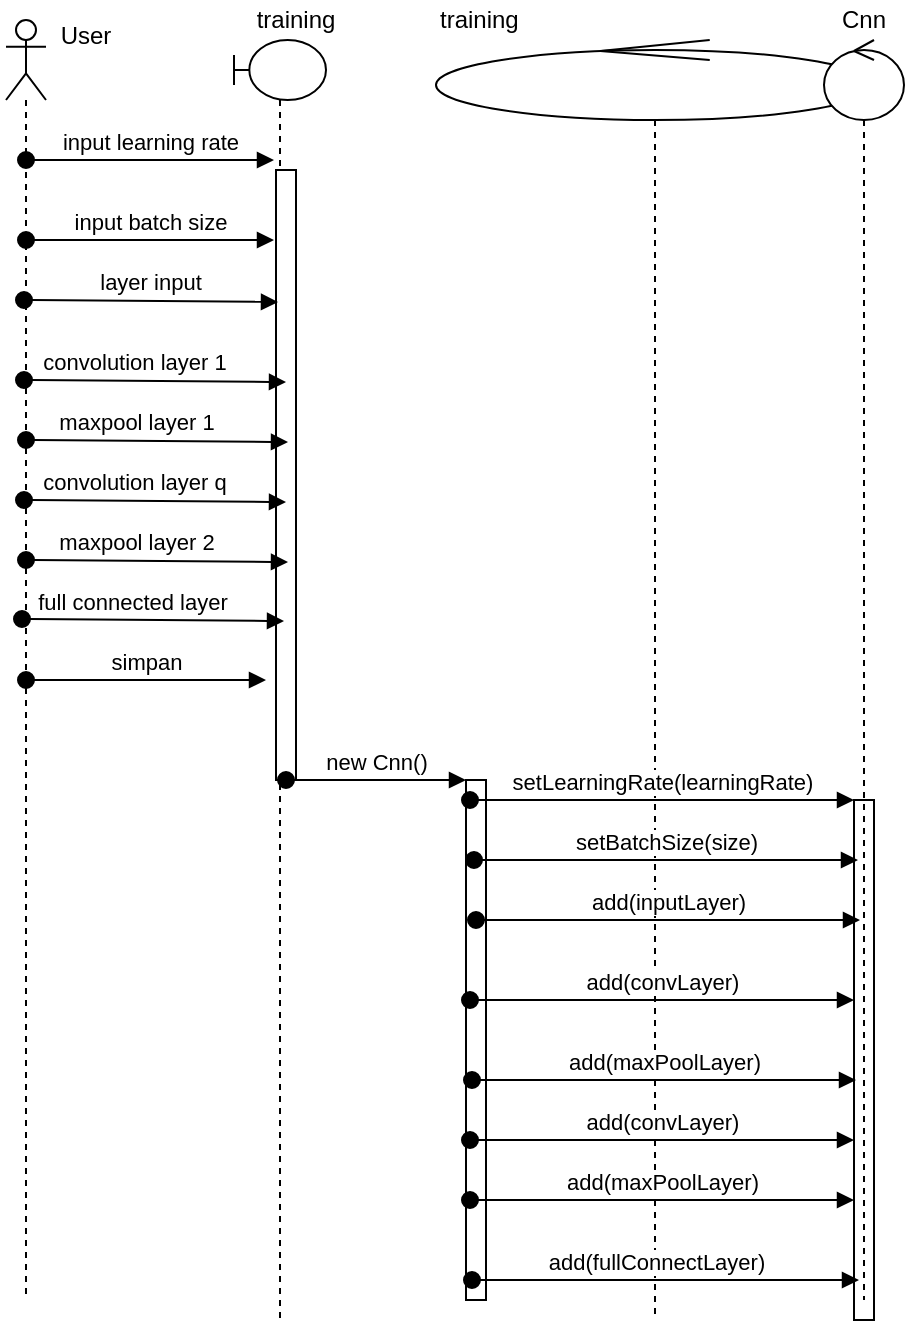 <mxfile version="10.9.5" type="device"><diagram id="uYOrqH5ES2Wdfq3wAZDr" name="model"><mxGraphModel dx="1045" dy="571" grid="1" gridSize="10" guides="1" tooltips="1" connect="1" arrows="1" fold="1" page="1" pageScale="1" pageWidth="850" pageHeight="1100" math="0" shadow="0"><root><mxCell id="0"/><mxCell id="1" parent="0"/><mxCell id="k7gkqWD-ckOGLhvkmHAq-1" value="" style="shape=umlLifeline;participant=umlActor;perimeter=lifelinePerimeter;whiteSpace=wrap;html=1;container=1;collapsible=0;recursiveResize=0;verticalAlign=top;spacingTop=36;labelBackgroundColor=#ffffff;outlineConnect=0;" parent="1" vertex="1"><mxGeometry x="170" y="780" width="20" height="640" as="geometry"/></mxCell><mxCell id="k7gkqWD-ckOGLhvkmHAq-2" value="input batch size" style="html=1;verticalAlign=bottom;startArrow=oval;startFill=1;endArrow=block;startSize=8;" parent="k7gkqWD-ckOGLhvkmHAq-1" edge="1"><mxGeometry width="60" relative="1" as="geometry"><mxPoint x="10" y="110" as="sourcePoint"/><mxPoint x="134" y="110" as="targetPoint"/></mxGeometry></mxCell><mxCell id="k7gkqWD-ckOGLhvkmHAq-4" value="" style="shape=umlLifeline;participant=umlBoundary;perimeter=lifelinePerimeter;whiteSpace=wrap;html=1;container=1;collapsible=0;recursiveResize=0;verticalAlign=top;spacingTop=36;labelBackgroundColor=#ffffff;outlineConnect=0;size=30;" parent="1" vertex="1"><mxGeometry x="284" y="790" width="46" height="640" as="geometry"/></mxCell><mxCell id="k7gkqWD-ckOGLhvkmHAq-5" value="" style="html=1;points=[];perimeter=orthogonalPerimeter;" parent="k7gkqWD-ckOGLhvkmHAq-4" vertex="1"><mxGeometry x="21" y="65" width="10" height="305" as="geometry"/></mxCell><mxCell id="k7gkqWD-ckOGLhvkmHAq-6" value="" style="shape=umlLifeline;participant=umlControl;perimeter=lifelinePerimeter;whiteSpace=wrap;html=1;container=1;collapsible=0;recursiveResize=0;verticalAlign=top;spacingTop=36;labelBackgroundColor=#ffffff;outlineConnect=0;" parent="1" vertex="1"><mxGeometry x="385" y="790" width="219" height="640" as="geometry"/></mxCell><mxCell id="k7gkqWD-ckOGLhvkmHAq-7" value="" style="html=1;points=[];perimeter=orthogonalPerimeter;" parent="k7gkqWD-ckOGLhvkmHAq-6" vertex="1"><mxGeometry x="209" y="380" width="10" height="260" as="geometry"/></mxCell><mxCell id="1DfodlF9hBq4780OB-jL-9" value="" style="html=1;points=[];perimeter=orthogonalPerimeter;" parent="k7gkqWD-ckOGLhvkmHAq-6" vertex="1"><mxGeometry x="15" y="370" width="10" height="260" as="geometry"/></mxCell><mxCell id="k7gkqWD-ckOGLhvkmHAq-8" value="input learning rate" style="html=1;verticalAlign=bottom;startArrow=oval;endArrow=block;startSize=8;" parent="1" source="k7gkqWD-ckOGLhvkmHAq-1" edge="1"><mxGeometry relative="1" as="geometry"><mxPoint x="244" y="850" as="sourcePoint"/><mxPoint x="304" y="850" as="targetPoint"/></mxGeometry></mxCell><mxCell id="k7gkqWD-ckOGLhvkmHAq-9" value="layer input" style="html=1;verticalAlign=bottom;startArrow=oval;startFill=1;endArrow=block;startSize=8;entryX=0.2;entryY=0.645;entryDx=0;entryDy=0;entryPerimeter=0;" parent="1" edge="1"><mxGeometry width="60" relative="1" as="geometry"><mxPoint x="179" y="920" as="sourcePoint"/><mxPoint x="306" y="921" as="targetPoint"/></mxGeometry></mxCell><mxCell id="k7gkqWD-ckOGLhvkmHAq-10" value="convolution layer 1" style="html=1;verticalAlign=bottom;startArrow=oval;startFill=1;endArrow=block;startSize=8;entryX=0.6;entryY=1.009;entryDx=0;entryDy=0;entryPerimeter=0;" parent="1" edge="1"><mxGeometry x="-0.15" width="60" relative="1" as="geometry"><mxPoint x="179" y="960" as="sourcePoint"/><mxPoint x="310" y="961" as="targetPoint"/><mxPoint as="offset"/></mxGeometry></mxCell><mxCell id="k7gkqWD-ckOGLhvkmHAq-11" value="full connected layer" style="html=1;verticalAlign=bottom;startArrow=oval;startFill=1;endArrow=block;startSize=8;entryX=0.6;entryY=1.009;entryDx=0;entryDy=0;entryPerimeter=0;" parent="1" edge="1"><mxGeometry x="-0.15" width="60" relative="1" as="geometry"><mxPoint x="178" y="1079.5" as="sourcePoint"/><mxPoint x="309" y="1080.5" as="targetPoint"/><mxPoint as="offset"/></mxGeometry></mxCell><mxCell id="k7gkqWD-ckOGLhvkmHAq-12" value="setLearningRate(learningRate)" style="html=1;verticalAlign=bottom;startArrow=oval;endArrow=block;startSize=8;exitX=0.2;exitY=1;exitDx=0;exitDy=0;exitPerimeter=0;" parent="1" target="k7gkqWD-ckOGLhvkmHAq-7" edge="1"><mxGeometry relative="1" as="geometry"><mxPoint x="402" y="1170" as="sourcePoint"/></mxGeometry></mxCell><mxCell id="k7gkqWD-ckOGLhvkmHAq-13" value="setBatchSize(size)" style="html=1;verticalAlign=bottom;startArrow=oval;endArrow=block;startSize=8;exitX=0.2;exitY=1;exitDx=0;exitDy=0;exitPerimeter=0;" parent="1" edge="1"><mxGeometry relative="1" as="geometry"><mxPoint x="404" y="1200" as="sourcePoint"/><mxPoint x="596" y="1200" as="targetPoint"/></mxGeometry></mxCell><mxCell id="k7gkqWD-ckOGLhvkmHAq-14" value="add(inputLayer)" style="html=1;verticalAlign=bottom;startArrow=oval;endArrow=block;startSize=8;exitX=0.2;exitY=1;exitDx=0;exitDy=0;exitPerimeter=0;" parent="1" edge="1"><mxGeometry relative="1" as="geometry"><mxPoint x="405" y="1230" as="sourcePoint"/><mxPoint x="597" y="1230" as="targetPoint"/></mxGeometry></mxCell><mxCell id="k7gkqWD-ckOGLhvkmHAq-15" value="add(convLayer)" style="html=1;verticalAlign=bottom;startArrow=oval;endArrow=block;startSize=8;exitX=0.2;exitY=1;exitDx=0;exitDy=0;exitPerimeter=0;" parent="1" edge="1"><mxGeometry relative="1" as="geometry"><mxPoint x="402" y="1270" as="sourcePoint"/><mxPoint x="594" y="1270" as="targetPoint"/></mxGeometry></mxCell><mxCell id="k7gkqWD-ckOGLhvkmHAq-16" value="add(fullConnectLayer)" style="html=1;verticalAlign=bottom;startArrow=oval;endArrow=block;startSize=8;" parent="1" edge="1"><mxGeometry x="-0.052" relative="1" as="geometry"><mxPoint x="403" y="1410" as="sourcePoint"/><mxPoint x="596.5" y="1410" as="targetPoint"/><mxPoint as="offset"/></mxGeometry></mxCell><mxCell id="ktFCoou83xUEGd46m4G3-1" value="User" style="text;html=1;strokeColor=none;fillColor=none;align=center;verticalAlign=middle;whiteSpace=wrap;rounded=0;" parent="1" vertex="1"><mxGeometry x="190" y="778" width="40" height="20" as="geometry"/></mxCell><mxCell id="ktFCoou83xUEGd46m4G3-2" value="training" style="text;html=1;strokeColor=none;fillColor=none;align=center;verticalAlign=middle;whiteSpace=wrap;rounded=0;" parent="1" vertex="1"><mxGeometry x="295" y="770" width="40" height="20" as="geometry"/></mxCell><mxCell id="ktFCoou83xUEGd46m4G3-4" value="Cnn" style="text;html=1;strokeColor=none;fillColor=none;align=center;verticalAlign=middle;whiteSpace=wrap;rounded=0;" parent="1" vertex="1"><mxGeometry x="579" y="770" width="40" height="20" as="geometry"/></mxCell><mxCell id="k7gkqWD-ckOGLhvkmHAq-3" value="simpan" style="html=1;verticalAlign=bottom;startArrow=oval;startFill=1;endArrow=block;startSize=8;" parent="1" edge="1"><mxGeometry width="60" relative="1" as="geometry"><mxPoint x="180" y="1110" as="sourcePoint"/><mxPoint x="300" y="1110" as="targetPoint"/></mxGeometry></mxCell><mxCell id="1DfodlF9hBq4780OB-jL-1" value="convolution layer q" style="html=1;verticalAlign=bottom;startArrow=oval;startFill=1;endArrow=block;startSize=8;entryX=0.6;entryY=1.009;entryDx=0;entryDy=0;entryPerimeter=0;" parent="1" edge="1"><mxGeometry x="-0.15" width="60" relative="1" as="geometry"><mxPoint x="179" y="1020" as="sourcePoint"/><mxPoint x="310" y="1021" as="targetPoint"/><mxPoint as="offset"/></mxGeometry></mxCell><mxCell id="1DfodlF9hBq4780OB-jL-2" value="maxpool layer 1" style="html=1;verticalAlign=bottom;startArrow=oval;startFill=1;endArrow=block;startSize=8;entryX=0.6;entryY=1.009;entryDx=0;entryDy=0;entryPerimeter=0;" parent="1" edge="1"><mxGeometry x="-0.15" width="60" relative="1" as="geometry"><mxPoint x="180" y="990" as="sourcePoint"/><mxPoint x="311" y="991" as="targetPoint"/><mxPoint as="offset"/></mxGeometry></mxCell><mxCell id="1DfodlF9hBq4780OB-jL-3" value="maxpool layer 2" style="html=1;verticalAlign=bottom;startArrow=oval;startFill=1;endArrow=block;startSize=8;entryX=0.6;entryY=1.009;entryDx=0;entryDy=0;entryPerimeter=0;" parent="1" edge="1"><mxGeometry x="-0.15" width="60" relative="1" as="geometry"><mxPoint x="180" y="1050" as="sourcePoint"/><mxPoint x="311" y="1051" as="targetPoint"/><mxPoint as="offset"/></mxGeometry></mxCell><mxCell id="1DfodlF9hBq4780OB-jL-4" value="add(convLayer)" style="html=1;verticalAlign=bottom;startArrow=oval;endArrow=block;startSize=8;exitX=0.2;exitY=1;exitDx=0;exitDy=0;exitPerimeter=0;" parent="1" edge="1"><mxGeometry relative="1" as="geometry"><mxPoint x="402" y="1340" as="sourcePoint"/><mxPoint x="594" y="1340" as="targetPoint"/></mxGeometry></mxCell><mxCell id="1DfodlF9hBq4780OB-jL-5" value="add(maxPoolLayer)" style="html=1;verticalAlign=bottom;startArrow=oval;endArrow=block;startSize=8;exitX=0.2;exitY=1;exitDx=0;exitDy=0;exitPerimeter=0;" parent="1" edge="1"><mxGeometry relative="1" as="geometry"><mxPoint x="402" y="1370" as="sourcePoint"/><mxPoint x="594" y="1370" as="targetPoint"/></mxGeometry></mxCell><mxCell id="1DfodlF9hBq4780OB-jL-6" value="add(maxPoolLayer)" style="html=1;verticalAlign=bottom;startArrow=oval;endArrow=block;startSize=8;exitX=0.2;exitY=1;exitDx=0;exitDy=0;exitPerimeter=0;" parent="1" edge="1"><mxGeometry relative="1" as="geometry"><mxPoint x="403" y="1310" as="sourcePoint"/><mxPoint x="595" y="1310" as="targetPoint"/></mxGeometry></mxCell><mxCell id="1DfodlF9hBq4780OB-jL-7" value="" style="shape=umlLifeline;participant=umlControl;perimeter=lifelinePerimeter;whiteSpace=wrap;html=1;container=1;collapsible=0;recursiveResize=0;verticalAlign=top;spacingTop=36;labelBackgroundColor=#ffffff;outlineConnect=0;" parent="1" vertex="1"><mxGeometry x="579" y="790" width="40" height="630" as="geometry"/></mxCell><mxCell id="1DfodlF9hBq4780OB-jL-8" value="training" style="text;html=1;resizable=0;points=[];autosize=1;align=left;verticalAlign=top;spacingTop=-4;" parent="1" vertex="1"><mxGeometry x="385" y="770" width="50" height="20" as="geometry"/></mxCell><mxCell id="1DfodlF9hBq4780OB-jL-10" value="new Cnn()" style="html=1;verticalAlign=bottom;startArrow=oval;endArrow=block;startSize=8;exitX=0.5;exitY=1;exitDx=0;exitDy=0;exitPerimeter=0;" parent="1" source="k7gkqWD-ckOGLhvkmHAq-5" target="1DfodlF9hBq4780OB-jL-9" edge="1"><mxGeometry relative="1" as="geometry"><mxPoint x="340" y="1150" as="sourcePoint"/></mxGeometry></mxCell></root></mxGraphModel></diagram><diagram id="BxwKvL9htiIiRWNuhCDu" name="training"><mxGraphModel dx="1045" dy="571" grid="1" gridSize="10" guides="1" tooltips="1" connect="1" arrows="1" fold="1" page="1" pageScale="1" pageWidth="850" pageHeight="1100" math="0" shadow="0"><root><mxCell id="MF-lgC7mmRXtNRltQ0rR-0"/><mxCell id="MF-lgC7mmRXtNRltQ0rR-1" parent="MF-lgC7mmRXtNRltQ0rR-0"/><mxCell id="MF-lgC7mmRXtNRltQ0rR-2" value="" style="shape=umlLifeline;participant=umlActor;perimeter=lifelinePerimeter;whiteSpace=wrap;html=1;container=1;collapsible=0;recursiveResize=0;verticalAlign=top;spacingTop=36;labelBackgroundColor=#ffffff;outlineConnect=0;" parent="MF-lgC7mmRXtNRltQ0rR-1" vertex="1"><mxGeometry x="170" y="730" width="20" height="710" as="geometry"/></mxCell><mxCell id="MF-lgC7mmRXtNRltQ0rR-7" value="klik tombol training" style="html=1;verticalAlign=bottom;startArrow=oval;endArrow=block;startSize=8;" parent="MF-lgC7mmRXtNRltQ0rR-1" source="MF-lgC7mmRXtNRltQ0rR-2" edge="1"><mxGeometry relative="1" as="geometry"><mxPoint x="190" y="860" as="sourcePoint"/><Array as="points"><mxPoint x="220" y="790"/></Array><mxPoint x="300" y="790" as="targetPoint"/></mxGeometry></mxCell><mxCell id="I9zOpLZmboqWt8ZXi1zi-0" value="" style="shape=umlLifeline;participant=umlBoundary;perimeter=lifelinePerimeter;whiteSpace=wrap;html=1;container=1;collapsible=0;recursiveResize=0;verticalAlign=top;spacingTop=36;labelBackgroundColor=#ffffff;outlineConnect=0;" parent="MF-lgC7mmRXtNRltQ0rR-1" vertex="1"><mxGeometry x="280" y="720" width="50" height="720" as="geometry"/></mxCell><mxCell id="HJnwczDtxkcOsRev9uAm-28" value="" style="html=1;points=[];perimeter=orthogonalPerimeter;" vertex="1" parent="I9zOpLZmboqWt8ZXi1zi-0"><mxGeometry x="20" y="70" width="10" height="560" as="geometry"/></mxCell><mxCell id="HJnwczDtxkcOsRev9uAm-43" value="train()" style="html=1;verticalAlign=bottom;startArrow=oval;startFill=1;endArrow=block;startSize=8;" edge="1" parent="I9zOpLZmboqWt8ZXi1zi-0" target="I9zOpLZmboqWt8ZXi1zi-1"><mxGeometry width="60" relative="1" as="geometry"><mxPoint x="30" y="70" as="sourcePoint"/><mxPoint x="90" y="70" as="targetPoint"/></mxGeometry></mxCell><mxCell id="I9zOpLZmboqWt8ZXi1zi-1" value="" style="shape=umlLifeline;participant=umlControl;perimeter=lifelinePerimeter;whiteSpace=wrap;html=1;container=1;collapsible=0;recursiveResize=0;verticalAlign=top;spacingTop=36;labelBackgroundColor=#ffffff;outlineConnect=0;" parent="MF-lgC7mmRXtNRltQ0rR-1" vertex="1"><mxGeometry x="600" y="720" width="40" height="720" as="geometry"/></mxCell><mxCell id="HJnwczDtxkcOsRev9uAm-44" value="" style="html=1;points=[];perimeter=orthogonalPerimeter;" vertex="1" parent="I9zOpLZmboqWt8ZXi1zi-1"><mxGeometry x="18" y="70" width="10" height="160" as="geometry"/></mxCell><mxCell id="I9zOpLZmboqWt8ZXi1zi-37" value="&lt;div style=&quot;text-align: left&quot;&gt;&lt;span style=&quot;font-size: 11px ; background-color: rgb(255 , 255 , 255)&quot;&gt;alt&lt;/span&gt;&lt;/div&gt;" style="shape=umlFrame;whiteSpace=wrap;html=1;" parent="MF-lgC7mmRXtNRltQ0rR-1" vertex="1"><mxGeometry x="230" y="810" width="550" height="625" as="geometry"/></mxCell><mxCell id="8poLnbiNeVv4_0af2V0q-0" value="Cnn" style="text;html=1;resizable=0;points=[];autosize=1;align=left;verticalAlign=top;spacingTop=-4;" parent="MF-lgC7mmRXtNRltQ0rR-1" vertex="1"><mxGeometry x="720" y="700" width="40" height="20" as="geometry"/></mxCell><mxCell id="8poLnbiNeVv4_0af2V0q-1" value="training" style="text;html=1;resizable=0;points=[];autosize=1;align=left;verticalAlign=top;spacingTop=-4;" parent="MF-lgC7mmRXtNRltQ0rR-1" vertex="1"><mxGeometry x="280" y="700" width="50" height="20" as="geometry"/></mxCell><mxCell id="8poLnbiNeVv4_0af2V0q-2" value="training" style="text;html=1;resizable=0;points=[];autosize=1;align=left;verticalAlign=top;spacingTop=-4;" parent="MF-lgC7mmRXtNRltQ0rR-1" vertex="1"><mxGeometry x="600" y="700" width="50" height="20" as="geometry"/></mxCell><mxCell id="FVP0dVMYV6cEx-zYXI6w-0" value="&lt;span style=&quot;font-size: 11px ; background-color: rgb(255 , 255 , 255)&quot;&gt;[for i&amp;lt;batch size i++]&lt;/span&gt;" style="text;html=1;resizable=0;points=[];autosize=1;align=left;verticalAlign=top;spacingTop=-4;" vertex="1" parent="MF-lgC7mmRXtNRltQ0rR-1"><mxGeometry x="482.5" y="850" width="110" height="20" as="geometry"/></mxCell><mxCell id="HJnwczDtxkcOsRev9uAm-0" value="" style="shape=umlLifeline;participant=umlControl;perimeter=lifelinePerimeter;whiteSpace=wrap;html=1;container=1;collapsible=0;recursiveResize=0;verticalAlign=top;spacingTop=36;labelBackgroundColor=#ffffff;outlineConnect=0;" vertex="1" parent="MF-lgC7mmRXtNRltQ0rR-1"><mxGeometry x="715" y="720" width="40" height="720" as="geometry"/></mxCell><mxCell id="HJnwczDtxkcOsRev9uAm-2" value="" style="html=1;points=[];perimeter=orthogonalPerimeter;" vertex="1" parent="HJnwczDtxkcOsRev9uAm-0"><mxGeometry x="15" y="330" width="10" height="30" as="geometry"/></mxCell><mxCell id="HJnwczDtxkcOsRev9uAm-3" value="train(train_image,train_label)" style="html=1;verticalAlign=bottom;startArrow=oval;endArrow=block;startSize=8;" edge="1" target="HJnwczDtxkcOsRev9uAm-0" parent="MF-lgC7mmRXtNRltQ0rR-1" source="HJnwczDtxkcOsRev9uAm-7"><mxGeometry relative="1" as="geometry"><mxPoint x="570" y="1120" as="sourcePoint"/><mxPoint x="590" y="1080" as="targetPoint"/><Array as="points"><mxPoint x="590" y="1050"/></Array></mxGeometry></mxCell><mxCell id="HJnwczDtxkcOsRev9uAm-6" value="training" style="text;html=1;resizable=0;points=[];autosize=1;align=left;verticalAlign=top;spacingTop=-4;" vertex="1" parent="MF-lgC7mmRXtNRltQ0rR-1"><mxGeometry x="440" y="700" width="50" height="20" as="geometry"/></mxCell><mxCell id="HJnwczDtxkcOsRev9uAm-7" value="" style="shape=umlLifeline;participant=umlEntity;perimeter=lifelinePerimeter;whiteSpace=wrap;html=1;container=1;collapsible=0;recursiveResize=0;verticalAlign=top;spacingTop=36;labelBackgroundColor=#ffffff;outlineConnect=0;" vertex="1" parent="MF-lgC7mmRXtNRltQ0rR-1"><mxGeometry x="435" y="715" width="40" height="720" as="geometry"/></mxCell><mxCell id="HJnwczDtxkcOsRev9uAm-22" value="" style="html=1;points=[];perimeter=orthogonalPerimeter;" vertex="1" parent="HJnwczDtxkcOsRev9uAm-7"><mxGeometry x="15" y="180" width="10" height="160" as="geometry"/></mxCell><mxCell id="HJnwczDtxkcOsRev9uAm-13" value="loop" style="shape=umlFrame;whiteSpace=wrap;html=1;" vertex="1" parent="MF-lgC7mmRXtNRltQ0rR-1"><mxGeometry x="328" y="850" width="345" height="160" as="geometry"/></mxCell><mxCell id="HJnwczDtxkcOsRev9uAm-16" value="alt" style="shape=umlFrame;whiteSpace=wrap;html=1;" vertex="1" parent="MF-lgC7mmRXtNRltQ0rR-1"><mxGeometry x="489.5" y="1142.5" width="275" height="150" as="geometry"/></mxCell><mxCell id="HJnwczDtxkcOsRev9uAm-17" value="[if iterasi&amp;lt;trainData.length]" style="text;html=1;resizable=0;points=[];autosize=1;align=left;verticalAlign=top;spacingTop=-4;" vertex="1" parent="MF-lgC7mmRXtNRltQ0rR-1"><mxGeometry x="628" y="810" width="160" height="20" as="geometry"/></mxCell><mxCell id="HJnwczDtxkcOsRev9uAm-20" value="[if validate&amp;gt;95%]" style="text;html=1;resizable=0;points=[];autosize=1;align=left;verticalAlign=top;spacingTop=-4;" vertex="1" parent="MF-lgC7mmRXtNRltQ0rR-1"><mxGeometry x="637" y="1142.5" width="100" height="20" as="geometry"/></mxCell><mxCell id="HJnwczDtxkcOsRev9uAm-23" value="train_image=trainData[i].image" style="html=1;verticalAlign=bottom;startArrow=oval;endArrow=block;startSize=8;" edge="1" target="HJnwczDtxkcOsRev9uAm-22" parent="MF-lgC7mmRXtNRltQ0rR-1" source="I9zOpLZmboqWt8ZXi1zi-1"><mxGeometry x="-0.035" relative="1" as="geometry"><mxPoint x="590" y="900" as="sourcePoint"/><Array as="points"><mxPoint x="530" y="900"/></Array><mxPoint as="offset"/></mxGeometry></mxCell><mxCell id="HJnwczDtxkcOsRev9uAm-24" value="train_label=trainData[i].label" style="html=1;verticalAlign=bottom;startArrow=oval;endArrow=block;startSize=8;" edge="1" parent="MF-lgC7mmRXtNRltQ0rR-1" source="I9zOpLZmboqWt8ZXi1zi-1"><mxGeometry x="-0.026" relative="1" as="geometry"><mxPoint x="310" y="950" as="sourcePoint"/><mxPoint x="460" y="950" as="targetPoint"/><Array as="points"><mxPoint x="530" y="950"/></Array><mxPoint as="offset"/></mxGeometry></mxCell><mxCell id="HJnwczDtxkcOsRev9uAm-45" value="" style="html=1;points=[];perimeter=orthogonalPerimeter;" vertex="1" parent="MF-lgC7mmRXtNRltQ0rR-1"><mxGeometry x="617" y="1095" width="10" height="125" as="geometry"/></mxCell><mxCell id="HJnwczDtxkcOsRev9uAm-46" value="validate()" style="edgeStyle=orthogonalEdgeStyle;html=1;align=left;spacingLeft=2;endArrow=block;rounded=0;entryX=1;entryY=0;" edge="1" target="HJnwczDtxkcOsRev9uAm-45" parent="MF-lgC7mmRXtNRltQ0rR-1"><mxGeometry relative="1" as="geometry"><mxPoint x="622" y="1075" as="sourcePoint"/><Array as="points"><mxPoint x="647" y="1075"/></Array></mxGeometry></mxCell><mxCell id="HJnwczDtxkcOsRev9uAm-48" value="return akurasi" style="html=1;verticalAlign=bottom;endArrow=open;dashed=1;endSize=8;" edge="1" parent="MF-lgC7mmRXtNRltQ0rR-1"><mxGeometry relative="1" as="geometry"><mxPoint x="620" y="1180" as="sourcePoint"/><mxPoint x="310" y="1179" as="targetPoint"/></mxGeometry></mxCell><mxCell id="HJnwczDtxkcOsRev9uAm-49" value="" style="line;strokeWidth=1;fillColor=none;align=left;verticalAlign=middle;spacingTop=-1;spacingLeft=3;spacingRight=3;rotatable=0;labelPosition=right;points=[];portConstraint=eastwest;" vertex="1" parent="MF-lgC7mmRXtNRltQ0rR-1"><mxGeometry x="490" y="1200" width="270" height="8" as="geometry"/></mxCell><mxCell id="HJnwczDtxkcOsRev9uAm-50" value="" style="html=1;points=[];perimeter=orthogonalPerimeter;" vertex="1" parent="MF-lgC7mmRXtNRltQ0rR-1"><mxGeometry x="617" y="1240" width="10" height="40" as="geometry"/></mxCell><mxCell id="HJnwczDtxkcOsRev9uAm-51" value="train()" style="edgeStyle=orthogonalEdgeStyle;html=1;align=left;spacingLeft=2;endArrow=block;rounded=0;entryX=1;entryY=0;" edge="1" target="HJnwczDtxkcOsRev9uAm-50" parent="MF-lgC7mmRXtNRltQ0rR-1"><mxGeometry relative="1" as="geometry"><mxPoint x="622" y="1220" as="sourcePoint"/><Array as="points"><mxPoint x="647" y="1220"/></Array></mxGeometry></mxCell><mxCell id="HJnwczDtxkcOsRev9uAm-52" value="[else]" style="text;html=1;resizable=0;points=[];autosize=1;align=left;verticalAlign=top;spacingTop=-4;" vertex="1" parent="MF-lgC7mmRXtNRltQ0rR-1"><mxGeometry x="675" y="1314" width="40" height="20" as="geometry"/></mxCell><mxCell id="HJnwczDtxkcOsRev9uAm-53" value="[else]" style="text;html=1;resizable=0;points=[];autosize=1;align=left;verticalAlign=top;spacingTop=-4;" vertex="1" parent="MF-lgC7mmRXtNRltQ0rR-1"><mxGeometry x="687" y="1200" width="40" height="20" as="geometry"/></mxCell><mxCell id="HJnwczDtxkcOsRev9uAm-54" value="" style="line;strokeWidth=1;fillColor=none;align=left;verticalAlign=middle;spacingTop=-1;spacingLeft=3;spacingRight=3;rotatable=0;labelPosition=right;points=[];portConstraint=eastwest;" vertex="1" parent="MF-lgC7mmRXtNRltQ0rR-1"><mxGeometry x="230" y="1310" width="550" height="8" as="geometry"/></mxCell><mxCell id="HJnwczDtxkcOsRev9uAm-56" value="return akurasi" style="html=1;verticalAlign=bottom;endArrow=open;dashed=1;endSize=8;" edge="1" parent="MF-lgC7mmRXtNRltQ0rR-1" target="I9zOpLZmboqWt8ZXi1zi-0"><mxGeometry relative="1" as="geometry"><mxPoint x="620" y="1350" as="sourcePoint"/><mxPoint x="540" y="1350" as="targetPoint"/></mxGeometry></mxCell></root></mxGraphModel></diagram><diagram id="b7RVZb96AzUIX8ka-xWG" name="datset"><mxGraphModel dx="536" dy="543" grid="1" gridSize="10" guides="1" tooltips="1" connect="1" arrows="1" fold="1" page="1" pageScale="1" pageWidth="850" pageHeight="1100" math="0" shadow="0"><root><mxCell id="iKL1Zy3PnvfQxA7M6eig-0"/><mxCell id="iKL1Zy3PnvfQxA7M6eig-1" parent="iKL1Zy3PnvfQxA7M6eig-0"/><mxCell id="lYxoDbtvm2_eCLXSj3DR-0" value="" style="shape=umlLifeline;participant=umlActor;perimeter=lifelinePerimeter;whiteSpace=wrap;html=1;container=1;collapsible=0;recursiveResize=0;verticalAlign=top;spacingTop=36;labelBackgroundColor=#ffffff;outlineConnect=0;" vertex="1" parent="iKL1Zy3PnvfQxA7M6eig-1"><mxGeometry x="60" y="100" width="20" height="520" as="geometry"/></mxCell><mxCell id="lYxoDbtvm2_eCLXSj3DR-5" value="" style="html=1;points=[];perimeter=orthogonalPerimeter;" vertex="1" parent="lYxoDbtvm2_eCLXSj3DR-0"><mxGeometry x="5" y="60" width="10" height="90" as="geometry"/></mxCell><mxCell id="lYxoDbtvm2_eCLXSj3DR-1" value="" style="shape=umlLifeline;participant=umlBoundary;perimeter=lifelinePerimeter;whiteSpace=wrap;html=1;container=1;collapsible=0;recursiveResize=0;verticalAlign=top;spacingTop=36;labelBackgroundColor=#ffffff;outlineConnect=0;" vertex="1" parent="iKL1Zy3PnvfQxA7M6eig-1"><mxGeometry x="180" y="100" width="50" height="530" as="geometry"/></mxCell><mxCell id="lYxoDbtvm2_eCLXSj3DR-9" value="" style="html=1;points=[];perimeter=orthogonalPerimeter;" vertex="1" parent="lYxoDbtvm2_eCLXSj3DR-1"><mxGeometry x="20" y="100" width="10" height="140" as="geometry"/></mxCell><mxCell id="lYxoDbtvm2_eCLXSj3DR-2" value="" style="shape=umlLifeline;participant=umlControl;perimeter=lifelinePerimeter;whiteSpace=wrap;html=1;container=1;collapsible=0;recursiveResize=0;verticalAlign=top;spacingTop=36;labelBackgroundColor=#ffffff;outlineConnect=0;" vertex="1" parent="iKL1Zy3PnvfQxA7M6eig-1"><mxGeometry x="335" y="100" width="40" height="530" as="geometry"/></mxCell><mxCell id="lYxoDbtvm2_eCLXSj3DR-16" value="" style="html=1;points=[];perimeter=orthogonalPerimeter;" vertex="1" parent="lYxoDbtvm2_eCLXSj3DR-2"><mxGeometry x="15" y="225" width="10" height="40" as="geometry"/></mxCell><mxCell id="lYxoDbtvm2_eCLXSj3DR-18" value="" style="html=1;points=[];perimeter=orthogonalPerimeter;" vertex="1" parent="lYxoDbtvm2_eCLXSj3DR-2"><mxGeometry x="15" y="285" width="10" height="40" as="geometry"/></mxCell><mxCell id="lYxoDbtvm2_eCLXSj3DR-19" value="drawImage(img)" style="edgeStyle=orthogonalEdgeStyle;html=1;align=left;spacingLeft=2;endArrow=block;rounded=0;entryX=1;entryY=0;" edge="1" target="lYxoDbtvm2_eCLXSj3DR-18" parent="lYxoDbtvm2_eCLXSj3DR-2"><mxGeometry relative="1" as="geometry"><mxPoint x="15" y="265" as="sourcePoint"/><Array as="points"><mxPoint x="40" y="265"/></Array></mxGeometry></mxCell><mxCell id="lYxoDbtvm2_eCLXSj3DR-21" value="" style="html=1;points=[];perimeter=orthogonalPerimeter;" vertex="1" parent="lYxoDbtvm2_eCLXSj3DR-2"><mxGeometry x="15" y="345" width="10" height="140" as="geometry"/></mxCell><mxCell id="lYxoDbtvm2_eCLXSj3DR-22" value="pixelData=getImageData()" style="edgeStyle=orthogonalEdgeStyle;html=1;align=left;spacingLeft=2;endArrow=block;rounded=0;entryX=1;entryY=0;" edge="1" target="lYxoDbtvm2_eCLXSj3DR-21" parent="lYxoDbtvm2_eCLXSj3DR-2"><mxGeometry relative="1" as="geometry"><mxPoint x="15" y="325" as="sourcePoint"/><Array as="points"><mxPoint x="40" y="325"/></Array></mxGeometry></mxCell><mxCell id="lYxoDbtvm2_eCLXSj3DR-10" value="upload gambar" style="html=1;verticalAlign=bottom;startArrow=oval;endArrow=block;startSize=8;exitX=0.8;exitY=1;exitDx=0;exitDy=0;exitPerimeter=0;" edge="1" target="lYxoDbtvm2_eCLXSj3DR-9" parent="iKL1Zy3PnvfQxA7M6eig-1" source="lYxoDbtvm2_eCLXSj3DR-5"><mxGeometry relative="1" as="geometry"><mxPoint x="80" y="200" as="sourcePoint"/><Array as="points"><mxPoint x="110" y="250"/></Array></mxGeometry></mxCell><mxCell id="lYxoDbtvm2_eCLXSj3DR-4" value="form dataset" style="html=1;verticalAlign=bottom;startArrow=oval;startFill=1;endArrow=block;startSize=8;" edge="1" parent="iKL1Zy3PnvfQxA7M6eig-1" source="lYxoDbtvm2_eCLXSj3DR-1" target="lYxoDbtvm2_eCLXSj3DR-0"><mxGeometry width="60" relative="1" as="geometry"><mxPoint x="200" y="160" as="sourcePoint"/><mxPoint x="270" y="160" as="targetPoint"/><Array as="points"><mxPoint x="140" y="160"/></Array></mxGeometry></mxCell><mxCell id="lYxoDbtvm2_eCLXSj3DR-11" value="input label" style="html=1;verticalAlign=bottom;startArrow=oval;startFill=1;endArrow=block;startSize=8;entryX=0;entryY=0.013;entryDx=0;entryDy=0;entryPerimeter=0;" edge="1" parent="iKL1Zy3PnvfQxA7M6eig-1" target="lYxoDbtvm2_eCLXSj3DR-9"><mxGeometry width="60" relative="1" as="geometry"><mxPoint x="70" y="200" as="sourcePoint"/><mxPoint x="140" y="200" as="targetPoint"/></mxGeometry></mxCell><mxCell id="lYxoDbtvm2_eCLXSj3DR-12" value="canvas" style="text;html=1;resizable=0;points=[];autosize=1;align=left;verticalAlign=top;spacingTop=-4;" vertex="1" parent="iKL1Zy3PnvfQxA7M6eig-1"><mxGeometry x="350" y="80" width="50" height="20" as="geometry"/></mxCell><mxCell id="lYxoDbtvm2_eCLXSj3DR-13" value="training" style="text;html=1;resizable=0;points=[];autosize=1;align=left;verticalAlign=top;spacingTop=-4;" vertex="1" parent="iKL1Zy3PnvfQxA7M6eig-1"><mxGeometry x="180" y="80" width="50" height="20" as="geometry"/></mxCell><mxCell id="lYxoDbtvm2_eCLXSj3DR-15" value="canvas" style="text;html=1;resizable=0;points=[];autosize=1;align=left;verticalAlign=top;spacingTop=-4;" vertex="1" parent="iKL1Zy3PnvfQxA7M6eig-1"><mxGeometry x="530" y="80" width="50" height="20" as="geometry"/></mxCell><mxCell id="lYxoDbtvm2_eCLXSj3DR-17" value="createElement('canvas')" style="html=1;verticalAlign=bottom;startArrow=oval;endArrow=block;startSize=8;exitX=0.8;exitY=1.038;exitDx=0;exitDy=0;exitPerimeter=0;" edge="1" target="lYxoDbtvm2_eCLXSj3DR-16" parent="iKL1Zy3PnvfQxA7M6eig-1"><mxGeometry relative="1" as="geometry"><mxPoint x="203" y="328" as="sourcePoint"/></mxGeometry></mxCell><mxCell id="lYxoDbtvm2_eCLXSj3DR-20" value="" style="shape=umlLifeline;participant=umlEntity;perimeter=lifelinePerimeter;whiteSpace=wrap;html=1;container=1;collapsible=0;recursiveResize=0;verticalAlign=top;spacingTop=36;labelBackgroundColor=#ffffff;outlineConnect=0;" vertex="1" parent="iKL1Zy3PnvfQxA7M6eig-1"><mxGeometry x="535" y="100" width="45" height="530" as="geometry"/></mxCell><mxCell id="lYxoDbtvm2_eCLXSj3DR-23" value="" style="html=1;points=[];perimeter=orthogonalPerimeter;" vertex="1" parent="lYxoDbtvm2_eCLXSj3DR-20"><mxGeometry x="15" y="405" width="10" height="80" as="geometry"/></mxCell><mxCell id="lYxoDbtvm2_eCLXSj3DR-24" value="trainData.push(&lt;br&gt;{label:n,images:pixelData})" style="html=1;verticalAlign=bottom;startArrow=oval;endArrow=block;startSize=8;exitX=1;exitY=0.921;exitDx=0;exitDy=0;exitPerimeter=0;" edge="1" target="lYxoDbtvm2_eCLXSj3DR-23" parent="iKL1Zy3PnvfQxA7M6eig-1" source="lYxoDbtvm2_eCLXSj3DR-21"><mxGeometry relative="1" as="geometry"><mxPoint x="360" y="555" as="sourcePoint"/><Array as="points"><mxPoint x="430" y="574"/></Array></mxGeometry></mxCell><mxCell id="lYxoDbtvm2_eCLXSj3DR-25" value="validasiData.push(&lt;br&gt;{label:n,images:pixelData})" style="html=1;verticalAlign=bottom;startArrow=oval;startFill=1;endArrow=block;startSize=8;entryX=-0.4;entryY=0.113;entryDx=0;entryDy=0;entryPerimeter=0;" edge="1" parent="iKL1Zy3PnvfQxA7M6eig-1" target="lYxoDbtvm2_eCLXSj3DR-23"><mxGeometry x="0.135" width="60" relative="1" as="geometry"><mxPoint x="360" y="514" as="sourcePoint"/><mxPoint x="540" y="515" as="targetPoint"/><Array as="points"><mxPoint x="440" y="515"/></Array><mxPoint as="offset"/></mxGeometry></mxCell><mxCell id="lYxoDbtvm2_eCLXSj3DR-28" value="[if i&amp;gt;=filesImage.length*(4/5)]" style="text;html=1;resizable=0;points=[];autosize=1;align=left;verticalAlign=top;spacingTop=-4;" vertex="1" parent="iKL1Zy3PnvfQxA7M6eig-1"><mxGeometry x="405" y="455" width="170" height="20" as="geometry"/></mxCell><mxCell id="lYxoDbtvm2_eCLXSj3DR-27" value="alt" style="shape=umlFrame;whiteSpace=wrap;html=1;" vertex="1" parent="iKL1Zy3PnvfQxA7M6eig-1"><mxGeometry x="280" y="455" width="300" height="140" as="geometry"/></mxCell><mxCell id="lYxoDbtvm2_eCLXSj3DR-30" value="" style="line;strokeWidth=1;fillColor=none;align=left;verticalAlign=middle;spacingTop=-1;spacingLeft=3;spacingRight=3;rotatable=0;labelPosition=right;points=[];portConstraint=eastwest;" vertex="1" parent="iKL1Zy3PnvfQxA7M6eig-1"><mxGeometry x="280" y="517" width="300" height="8" as="geometry"/></mxCell><mxCell id="lYxoDbtvm2_eCLXSj3DR-32" value="[else]" style="text;html=1;resizable=0;points=[];autosize=1;align=left;verticalAlign=top;spacingTop=-4;" vertex="1" parent="iKL1Zy3PnvfQxA7M6eig-1"><mxGeometry x="402" y="521" width="40" height="20" as="geometry"/></mxCell><mxCell id="lYxoDbtvm2_eCLXSj3DR-34" value="loop" style="shape=umlFrame;whiteSpace=wrap;html=1;" vertex="1" parent="iKL1Zy3PnvfQxA7M6eig-1"><mxGeometry x="130" y="265" width="480" height="375" as="geometry"/></mxCell><mxCell id="lYxoDbtvm2_eCLXSj3DR-35" value="[for i&amp;lt;filesImages.length i++]" style="text;html=1;resizable=0;points=[];autosize=1;align=left;verticalAlign=top;spacingTop=-4;" vertex="1" parent="iKL1Zy3PnvfQxA7M6eig-1"><mxGeometry x="365" y="280" width="170" height="20" as="geometry"/></mxCell></root></mxGraphModel></diagram><diagram id="e9BWi9vL0UUcGiiNka2P" name="upload bobot"><mxGraphModel dx="1045" dy="571" grid="1" gridSize="10" guides="1" tooltips="1" connect="1" arrows="1" fold="1" page="1" pageScale="1" pageWidth="850" pageHeight="1100" math="0" shadow="0"><root><mxCell id="AW3oQFIDdlfxrCYL7Z5--0"/><mxCell id="AW3oQFIDdlfxrCYL7Z5--1" parent="AW3oQFIDdlfxrCYL7Z5--0"/></root></mxGraphModel></diagram><diagram id="-oZ3dhH0dgwhxxFJEjQW" name="prediksi"><mxGraphModel dx="1045" dy="571" grid="1" gridSize="10" guides="1" tooltips="1" connect="1" arrows="1" fold="1" page="1" pageScale="1" pageWidth="850" pageHeight="1100" math="0" shadow="0"><root><mxCell id="OpRqSjIjUsBLY2HZOBh3-0"/><mxCell id="OpRqSjIjUsBLY2HZOBh3-1" parent="OpRqSjIjUsBLY2HZOBh3-0"/><mxCell id="9Uba4skq89EKT5AEZLB5-0" value="" style="shape=umlLifeline;participant=umlActor;perimeter=lifelinePerimeter;whiteSpace=wrap;html=1;container=1;collapsible=0;recursiveResize=0;verticalAlign=top;spacingTop=36;labelBackgroundColor=#ffffff;outlineConnect=0;" vertex="1" parent="OpRqSjIjUsBLY2HZOBh3-1"><mxGeometry x="40" y="120" width="20" height="330" as="geometry"/></mxCell><mxCell id="9Uba4skq89EKT5AEZLB5-1" value="user" style="text;html=1;resizable=0;points=[];autosize=1;align=left;verticalAlign=top;spacingTop=-4;" vertex="1" parent="OpRqSjIjUsBLY2HZOBh3-1"><mxGeometry x="46" y="97" width="40" height="20" as="geometry"/></mxCell><mxCell id="9Uba4skq89EKT5AEZLB5-2" value="" style="shape=umlLifeline;participant=umlBoundary;perimeter=lifelinePerimeter;whiteSpace=wrap;html=1;container=1;collapsible=0;recursiveResize=0;verticalAlign=top;spacingTop=36;labelBackgroundColor=#ffffff;outlineConnect=0;" vertex="1" parent="OpRqSjIjUsBLY2HZOBh3-1"><mxGeometry x="140" y="120" width="50" height="330" as="geometry"/></mxCell><mxCell id="9Uba4skq89EKT5AEZLB5-4" value="" style="html=1;points=[];perimeter=orthogonalPerimeter;" vertex="1" parent="9Uba4skq89EKT5AEZLB5-2"><mxGeometry x="20" y="70" width="10" height="40" as="geometry"/></mxCell><mxCell id="9Uba4skq89EKT5AEZLB5-3" value="" style="shape=umlLifeline;participant=umlControl;perimeter=lifelinePerimeter;whiteSpace=wrap;html=1;container=1;collapsible=0;recursiveResize=0;verticalAlign=top;spacingTop=36;labelBackgroundColor=#ffffff;outlineConnect=0;" vertex="1" parent="OpRqSjIjUsBLY2HZOBh3-1"><mxGeometry x="260" y="120" width="40" height="330" as="geometry"/></mxCell><mxCell id="9Uba4skq89EKT5AEZLB5-6" value="" style="html=1;points=[];perimeter=orthogonalPerimeter;" vertex="1" parent="9Uba4skq89EKT5AEZLB5-3"><mxGeometry x="15" y="110" width="10" height="30" as="geometry"/></mxCell><mxCell id="UTvI-4XmjnAwrSjKpowd-5" value="" style="html=1;points=[];perimeter=orthogonalPerimeter;" vertex="1" parent="9Uba4skq89EKT5AEZLB5-3"><mxGeometry x="15" y="160" width="10" height="40" as="geometry"/></mxCell><mxCell id="UTvI-4XmjnAwrSjKpowd-6" value="&lt;span style=&quot;text-align: center&quot;&gt;getImageData(img)&lt;/span&gt;" style="edgeStyle=orthogonalEdgeStyle;html=1;align=left;spacingLeft=2;endArrow=block;rounded=0;entryX=1;entryY=0;" edge="1" target="UTvI-4XmjnAwrSjKpowd-5" parent="9Uba4skq89EKT5AEZLB5-3"><mxGeometry x="-0.857" y="10" relative="1" as="geometry"><mxPoint x="25" y="140" as="sourcePoint"/><Array as="points"><mxPoint x="50" y="140"/><mxPoint x="50" y="160"/></Array><mxPoint as="offset"/></mxGeometry></mxCell><mxCell id="9Uba4skq89EKT5AEZLB5-5" value="klik predict" style="html=1;verticalAlign=bottom;startArrow=oval;endArrow=block;startSize=8;" edge="1" target="9Uba4skq89EKT5AEZLB5-4" parent="OpRqSjIjUsBLY2HZOBh3-1" source="9Uba4skq89EKT5AEZLB5-0"><mxGeometry relative="1" as="geometry"><mxPoint x="60" y="190" as="sourcePoint"/><Array as="points"><mxPoint x="100" y="190"/></Array></mxGeometry></mxCell><mxCell id="9Uba4skq89EKT5AEZLB5-7" value="draw(img)" style="html=1;verticalAlign=bottom;startArrow=oval;endArrow=block;startSize=8;exitX=0.6;exitY=1.075;exitDx=0;exitDy=0;exitPerimeter=0;" edge="1" parent="OpRqSjIjUsBLY2HZOBh3-1"><mxGeometry relative="1" as="geometry"><mxPoint x="165" y="233" as="sourcePoint"/><mxPoint x="274" y="233" as="targetPoint"/></mxGeometry></mxCell><mxCell id="9Uba4skq89EKT5AEZLB5-8" value="" style="shape=umlLifeline;participant=umlControl;perimeter=lifelinePerimeter;whiteSpace=wrap;html=1;container=1;collapsible=0;recursiveResize=0;verticalAlign=top;spacingTop=36;labelBackgroundColor=#ffffff;outlineConnect=0;" vertex="1" parent="OpRqSjIjUsBLY2HZOBh3-1"><mxGeometry x="485.5" y="117.5" width="40" height="333" as="geometry"/></mxCell><mxCell id="UTvI-4XmjnAwrSjKpowd-9" value="" style="html=1;points=[];perimeter=orthogonalPerimeter;" vertex="1" parent="9Uba4skq89EKT5AEZLB5-8"><mxGeometry x="15" y="243" width="10" height="37" as="geometry"/></mxCell><mxCell id="UTvI-4XmjnAwrSjKpowd-0" value="" style="shape=umlLifeline;participant=umlEntity;perimeter=lifelinePerimeter;whiteSpace=wrap;html=1;container=1;collapsible=0;recursiveResize=0;verticalAlign=top;spacingTop=36;labelBackgroundColor=#ffffff;outlineConnect=0;" vertex="1" parent="OpRqSjIjUsBLY2HZOBh3-1"><mxGeometry x="383" y="118.5" width="40" height="330" as="geometry"/></mxCell><mxCell id="UTvI-4XmjnAwrSjKpowd-7" value="" style="html=1;points=[];perimeter=orthogonalPerimeter;" vertex="1" parent="UTvI-4XmjnAwrSjKpowd-0"><mxGeometry x="15" y="200" width="10" height="40" as="geometry"/></mxCell><mxCell id="UTvI-4XmjnAwrSjKpowd-1" value="home" style="text;html=1;resizable=0;points=[];autosize=1;align=left;verticalAlign=top;spacingTop=-4;" vertex="1" parent="OpRqSjIjUsBLY2HZOBh3-1"><mxGeometry x="378" y="98.5" width="50" height="20" as="geometry"/></mxCell><mxCell id="UTvI-4XmjnAwrSjKpowd-4" value="&lt;span style=&quot;font-size: 11px ; text-align: center ; background-color: rgb(255 , 255 , 255)&quot;&gt;canvas&lt;/span&gt;" style="text;html=1;resizable=0;points=[];autosize=1;align=left;verticalAlign=top;spacingTop=-4;" vertex="1" parent="OpRqSjIjUsBLY2HZOBh3-1"><mxGeometry x="260" y="100" width="50" height="20" as="geometry"/></mxCell><mxCell id="UTvI-4XmjnAwrSjKpowd-8" value="pixelData[]" style="html=1;verticalAlign=bottom;startArrow=oval;endArrow=block;startSize=8;exitX=0.5;exitY=1.025;exitDx=0;exitDy=0;exitPerimeter=0;" edge="1" target="UTvI-4XmjnAwrSjKpowd-7" parent="OpRqSjIjUsBLY2HZOBh3-1" source="UTvI-4XmjnAwrSjKpowd-5"><mxGeometry relative="1" as="geometry"><mxPoint x="358" y="320" as="sourcePoint"/></mxGeometry></mxCell><mxCell id="UTvI-4XmjnAwrSjKpowd-10" value="predict(pixelData)" style="html=1;verticalAlign=bottom;startArrow=oval;endArrow=block;startSize=8;" edge="1" target="UTvI-4XmjnAwrSjKpowd-9" parent="OpRqSjIjUsBLY2HZOBh3-1" source="UTvI-4XmjnAwrSjKpowd-0"><mxGeometry x="0.059" relative="1" as="geometry"><mxPoint x="490" y="360" as="sourcePoint"/><mxPoint x="1" as="offset"/></mxGeometry></mxCell><mxCell id="UTvI-4XmjnAwrSjKpowd-11" value="home" style="text;html=1;resizable=0;points=[];autosize=1;align=left;verticalAlign=top;spacingTop=-4;" vertex="1" parent="OpRqSjIjUsBLY2HZOBh3-1"><mxGeometry x="160" y="97" width="50" height="20" as="geometry"/></mxCell><mxCell id="UTvI-4XmjnAwrSjKpowd-12" value="Cnn" style="text;html=1;resizable=0;points=[];autosize=1;align=left;verticalAlign=top;spacingTop=-4;" vertex="1" parent="OpRqSjIjUsBLY2HZOBh3-1"><mxGeometry x="490.5" y="100.5" width="40" height="20" as="geometry"/></mxCell><mxCell id="euqQjqrJhIeMmPS_Xqmx-0" value="" style="shape=umlLifeline;participant=umlEntity;perimeter=lifelinePerimeter;whiteSpace=wrap;html=1;container=1;collapsible=0;recursiveResize=0;verticalAlign=top;spacingTop=36;labelBackgroundColor=#ffffff;outlineConnect=0;" vertex="1" parent="OpRqSjIjUsBLY2HZOBh3-1"><mxGeometry x="565.5" y="120.5" width="40" height="330" as="geometry"/></mxCell><mxCell id="euqQjqrJhIeMmPS_Xqmx-2" value="" style="html=1;points=[];perimeter=orthogonalPerimeter;" vertex="1" parent="euqQjqrJhIeMmPS_Xqmx-0"><mxGeometry x="14" y="277" width="10" height="43" as="geometry"/></mxCell><mxCell id="euqQjqrJhIeMmPS_Xqmx-3" value="result[]" style="html=1;verticalAlign=bottom;startArrow=oval;endArrow=block;startSize=8;" edge="1" parent="euqQjqrJhIeMmPS_Xqmx-0"><mxGeometry relative="1" as="geometry"><mxPoint x="-45" y="277" as="sourcePoint"/><mxPoint x="15" y="277" as="targetPoint"/></mxGeometry></mxCell><mxCell id="euqQjqrJhIeMmPS_Xqmx-1" value="home" style="text;html=1;resizable=0;points=[];autosize=1;align=left;verticalAlign=top;spacingTop=-4;" vertex="1" parent="OpRqSjIjUsBLY2HZOBh3-1"><mxGeometry x="564.5" y="98.5" width="50" height="20" as="geometry"/></mxCell></root></mxGraphModel></diagram><diagram id="JDx8zhih62HIYH1oWZi6" name="kamera"><mxGraphModel dx="1045" dy="571" grid="1" gridSize="10" guides="1" tooltips="1" connect="1" arrows="1" fold="1" page="1" pageScale="1" pageWidth="850" pageHeight="1100" math="0" shadow="0"><root><mxCell id="cxhmpDNxtkn_hdETKWlR-0"/><mxCell id="cxhmpDNxtkn_hdETKWlR-1" parent="cxhmpDNxtkn_hdETKWlR-0"/><mxCell id="PLGKEK1IvG0CGDkYNSAL-0" value="" style="shape=umlLifeline;participant=umlActor;perimeter=lifelinePerimeter;whiteSpace=wrap;html=1;container=1;collapsible=0;recursiveResize=0;verticalAlign=top;spacingTop=36;labelBackgroundColor=#ffffff;outlineConnect=0;" vertex="1" parent="cxhmpDNxtkn_hdETKWlR-1"><mxGeometry x="40" y="80" width="20" height="250" as="geometry"/></mxCell><mxCell id="4Ax5t45KFFuJutAY89Ro-6" value="ambil gambar" style="html=1;verticalAlign=bottom;startArrow=oval;startFill=1;endArrow=block;startSize=8;entryX=-0.1;entryY=0.1;entryDx=0;entryDy=0;entryPerimeter=0;" edge="1" parent="PLGKEK1IvG0CGDkYNSAL-0" source="PLGKEK1IvG0CGDkYNSAL-0"><mxGeometry width="60" relative="1" as="geometry"><mxPoint x="10" y="147" as="sourcePoint"/><mxPoint x="310" y="150" as="targetPoint"/></mxGeometry></mxCell><mxCell id="PLGKEK1IvG0CGDkYNSAL-1" value="user" style="text;html=1;resizable=0;points=[];autosize=1;align=left;verticalAlign=top;spacingTop=-4;" vertex="1" parent="cxhmpDNxtkn_hdETKWlR-1"><mxGeometry x="30" y="60" width="40" height="20" as="geometry"/></mxCell><mxCell id="PLGKEK1IvG0CGDkYNSAL-2" value="" style="shape=umlLifeline;participant=umlControl;perimeter=lifelinePerimeter;whiteSpace=wrap;html=1;container=1;collapsible=0;recursiveResize=0;verticalAlign=top;spacingTop=36;labelBackgroundColor=#ffffff;outlineConnect=0;" vertex="1" parent="cxhmpDNxtkn_hdETKWlR-1"><mxGeometry x="425" y="80" width="40" height="250" as="geometry"/></mxCell><mxCell id="PLGKEK1IvG0CGDkYNSAL-27" value="" style="html=1;points=[];perimeter=orthogonalPerimeter;" vertex="1" parent="PLGKEK1IvG0CGDkYNSAL-2"><mxGeometry x="15" y="185" width="10" height="30" as="geometry"/></mxCell><mxCell id="PLGKEK1IvG0CGDkYNSAL-3" value="" style="shape=umlLifeline;participant=umlBoundary;perimeter=lifelinePerimeter;whiteSpace=wrap;html=1;container=1;collapsible=0;recursiveResize=0;verticalAlign=top;spacingTop=36;labelBackgroundColor=#ffffff;outlineConnect=0;" vertex="1" parent="cxhmpDNxtkn_hdETKWlR-1"><mxGeometry x="333" y="80" width="50" height="250" as="geometry"/></mxCell><mxCell id="PLGKEK1IvG0CGDkYNSAL-24" value="" style="html=1;points=[];perimeter=orthogonalPerimeter;" vertex="1" parent="PLGKEK1IvG0CGDkYNSAL-3"><mxGeometry x="18" y="120" width="10" height="60" as="geometry"/></mxCell><mxCell id="PLGKEK1IvG0CGDkYNSAL-11" value="" style="shape=umlLifeline;participant=umlBoundary;perimeter=lifelinePerimeter;whiteSpace=wrap;html=1;container=1;collapsible=0;recursiveResize=0;verticalAlign=top;spacingTop=36;labelBackgroundColor=#ffffff;outlineConnect=0;" vertex="1" parent="cxhmpDNxtkn_hdETKWlR-1"><mxGeometry x="120" y="80" width="50" height="250" as="geometry"/></mxCell><mxCell id="PLGKEK1IvG0CGDkYNSAL-12" value="" style="html=1;points=[];perimeter=orthogonalPerimeter;" vertex="1" parent="PLGKEK1IvG0CGDkYNSAL-11"><mxGeometry x="20" y="55" width="10" height="35" as="geometry"/></mxCell><mxCell id="PLGKEK1IvG0CGDkYNSAL-13" value="klik kamera" style="html=1;verticalAlign=bottom;startArrow=oval;endArrow=block;startSize=8;" edge="1" target="PLGKEK1IvG0CGDkYNSAL-12" parent="cxhmpDNxtkn_hdETKWlR-1" source="PLGKEK1IvG0CGDkYNSAL-0"><mxGeometry relative="1" as="geometry"><mxPoint x="80" y="135" as="sourcePoint"/><Array as="points"><mxPoint x="90" y="135"/></Array></mxGeometry></mxCell><mxCell id="PLGKEK1IvG0CGDkYNSAL-16" value="kamera" style="text;html=1;resizable=0;points=[];autosize=1;align=left;verticalAlign=top;spacingTop=-4;" vertex="1" parent="cxhmpDNxtkn_hdETKWlR-1"><mxGeometry x="340" y="60" width="60" height="20" as="geometry"/></mxCell><mxCell id="PLGKEK1IvG0CGDkYNSAL-17" value="home" style="text;html=1;resizable=0;points=[];autosize=1;align=left;verticalAlign=top;spacingTop=-4;" vertex="1" parent="cxhmpDNxtkn_hdETKWlR-1"><mxGeometry x="140" y="60" width="50" height="20" as="geometry"/></mxCell><mxCell id="PLGKEK1IvG0CGDkYNSAL-19" value="home" style="text;html=1;resizable=0;points=[];autosize=1;align=left;verticalAlign=top;spacingTop=-4;" vertex="1" parent="cxhmpDNxtkn_hdETKWlR-1"><mxGeometry x="425" y="60" width="50" height="20" as="geometry"/></mxCell><mxCell id="PLGKEK1IvG0CGDkYNSAL-20" value="" style="shape=umlLifeline;participant=umlControl;perimeter=lifelinePerimeter;whiteSpace=wrap;html=1;container=1;collapsible=0;recursiveResize=0;verticalAlign=top;spacingTop=36;labelBackgroundColor=#ffffff;outlineConnect=0;" vertex="1" parent="cxhmpDNxtkn_hdETKWlR-1"><mxGeometry x="220" y="80" width="40" height="250" as="geometry"/></mxCell><mxCell id="PLGKEK1IvG0CGDkYNSAL-22" value="" style="html=1;points=[];perimeter=orthogonalPerimeter;" vertex="1" parent="PLGKEK1IvG0CGDkYNSAL-20"><mxGeometry x="15" y="90" width="10" height="30" as="geometry"/></mxCell><mxCell id="PLGKEK1IvG0CGDkYNSAL-21" value="api kamera" style="text;html=1;resizable=0;points=[];autosize=1;align=left;verticalAlign=top;spacingTop=-4;" vertex="1" parent="cxhmpDNxtkn_hdETKWlR-1"><mxGeometry x="220" y="60" width="70" height="20" as="geometry"/></mxCell><mxCell id="PLGKEK1IvG0CGDkYNSAL-23" value="new Camera" style="html=1;verticalAlign=bottom;startArrow=oval;endArrow=block;startSize=8;exitX=0.9;exitY=1;exitDx=0;exitDy=0;exitPerimeter=0;" edge="1" target="PLGKEK1IvG0CGDkYNSAL-22" parent="cxhmpDNxtkn_hdETKWlR-1" source="PLGKEK1IvG0CGDkYNSAL-12"><mxGeometry relative="1" as="geometry"><mxPoint x="180" y="170" as="sourcePoint"/></mxGeometry></mxCell><mxCell id="PLGKEK1IvG0CGDkYNSAL-25" value="Camera.getPicture()" style="html=1;verticalAlign=bottom;startArrow=oval;endArrow=block;startSize=8;exitX=0.6;exitY=1.033;exitDx=0;exitDy=0;exitPerimeter=0;" edge="1" target="PLGKEK1IvG0CGDkYNSAL-24" parent="cxhmpDNxtkn_hdETKWlR-1" source="PLGKEK1IvG0CGDkYNSAL-22"><mxGeometry relative="1" as="geometry"><mxPoint x="273" y="200" as="sourcePoint"/></mxGeometry></mxCell><mxCell id="PLGKEK1IvG0CGDkYNSAL-28" value="takePicture()" style="html=1;verticalAlign=bottom;endArrow=block;entryX=0;entryY=0;" edge="1" target="PLGKEK1IvG0CGDkYNSAL-27" parent="cxhmpDNxtkn_hdETKWlR-1" source="PLGKEK1IvG0CGDkYNSAL-3"><mxGeometry relative="1" as="geometry"><mxPoint x="370" y="230" as="sourcePoint"/></mxGeometry></mxCell><mxCell id="PLGKEK1IvG0CGDkYNSAL-29" value="return photo" style="html=1;verticalAlign=bottom;endArrow=open;dashed=1;endSize=8;" edge="1" source="PLGKEK1IvG0CGDkYNSAL-2" parent="cxhmpDNxtkn_hdETKWlR-1"><mxGeometry relative="1" as="geometry"><mxPoint x="145" y="300" as="targetPoint"/><mxPoint x="563" y="305" as="sourcePoint"/><Array as="points"><mxPoint x="390" y="300"/></Array></mxGeometry></mxCell></root></mxGraphModel></diagram><diagram id="8uuRbh-gd8AauVsy2cG6" name="gallery"><mxGraphModel dx="536" dy="543" grid="1" gridSize="10" guides="1" tooltips="1" connect="1" arrows="1" fold="1" page="1" pageScale="1" pageWidth="850" pageHeight="1100" math="0" shadow="0"><root><mxCell id="3w7viCPLOZgFh2QdrKeT-0"/><mxCell id="3w7viCPLOZgFh2QdrKeT-1" parent="3w7viCPLOZgFh2QdrKeT-0"/><mxCell id="QYrZtyGzyAKPoyQW-YIU-24" value="" style="shape=umlLifeline;participant=umlActor;perimeter=lifelinePerimeter;whiteSpace=wrap;html=1;container=1;collapsible=0;recursiveResize=0;verticalAlign=top;spacingTop=36;labelBackgroundColor=#ffffff;outlineConnect=0;" vertex="1" parent="3w7viCPLOZgFh2QdrKeT-1"><mxGeometry x="50" y="90" width="20" height="250" as="geometry"/></mxCell><mxCell id="QYrZtyGzyAKPoyQW-YIU-25" value="pilih gambar" style="html=1;verticalAlign=bottom;startArrow=oval;startFill=1;endArrow=block;startSize=8;entryX=-0.1;entryY=0.1;entryDx=0;entryDy=0;entryPerimeter=0;" edge="1" parent="QYrZtyGzyAKPoyQW-YIU-24" source="QYrZtyGzyAKPoyQW-YIU-24"><mxGeometry width="60" relative="1" as="geometry"><mxPoint x="10" y="147" as="sourcePoint"/><mxPoint x="310" y="150" as="targetPoint"/></mxGeometry></mxCell><mxCell id="QYrZtyGzyAKPoyQW-YIU-26" value="user" style="text;html=1;resizable=0;points=[];autosize=1;align=left;verticalAlign=top;spacingTop=-4;" vertex="1" parent="3w7viCPLOZgFh2QdrKeT-1"><mxGeometry x="40" y="70" width="40" height="20" as="geometry"/></mxCell><mxCell id="QYrZtyGzyAKPoyQW-YIU-27" value="" style="shape=umlLifeline;participant=umlControl;perimeter=lifelinePerimeter;whiteSpace=wrap;html=1;container=1;collapsible=0;recursiveResize=0;verticalAlign=top;spacingTop=36;labelBackgroundColor=#ffffff;outlineConnect=0;" vertex="1" parent="3w7viCPLOZgFh2QdrKeT-1"><mxGeometry x="470" y="85" width="40" height="250" as="geometry"/></mxCell><mxCell id="QYrZtyGzyAKPoyQW-YIU-28" value="" style="html=1;points=[];perimeter=orthogonalPerimeter;" vertex="1" parent="QYrZtyGzyAKPoyQW-YIU-27"><mxGeometry x="15" y="185" width="10" height="30" as="geometry"/></mxCell><mxCell id="QYrZtyGzyAKPoyQW-YIU-30" value="" style="shape=umlLifeline;participant=umlBoundary;perimeter=lifelinePerimeter;whiteSpace=wrap;html=1;container=1;collapsible=0;recursiveResize=0;verticalAlign=top;spacingTop=36;labelBackgroundColor=#ffffff;outlineConnect=0;" vertex="1" parent="3w7viCPLOZgFh2QdrKeT-1"><mxGeometry x="343" y="90" width="50" height="250" as="geometry"/></mxCell><mxCell id="QYrZtyGzyAKPoyQW-YIU-31" value="" style="html=1;points=[];perimeter=orthogonalPerimeter;" vertex="1" parent="QYrZtyGzyAKPoyQW-YIU-30"><mxGeometry x="18" y="120" width="10" height="60" as="geometry"/></mxCell><mxCell id="QYrZtyGzyAKPoyQW-YIU-32" value="" style="shape=umlLifeline;participant=umlBoundary;perimeter=lifelinePerimeter;whiteSpace=wrap;html=1;container=1;collapsible=0;recursiveResize=0;verticalAlign=top;spacingTop=36;labelBackgroundColor=#ffffff;outlineConnect=0;" vertex="1" parent="3w7viCPLOZgFh2QdrKeT-1"><mxGeometry x="130" y="90" width="50" height="250" as="geometry"/></mxCell><mxCell id="QYrZtyGzyAKPoyQW-YIU-33" value="" style="html=1;points=[];perimeter=orthogonalPerimeter;" vertex="1" parent="QYrZtyGzyAKPoyQW-YIU-32"><mxGeometry x="20" y="55" width="10" height="35" as="geometry"/></mxCell><mxCell id="QYrZtyGzyAKPoyQW-YIU-34" value="klik kamera" style="html=1;verticalAlign=bottom;startArrow=oval;endArrow=block;startSize=8;" edge="1" parent="3w7viCPLOZgFh2QdrKeT-1" source="QYrZtyGzyAKPoyQW-YIU-24" target="QYrZtyGzyAKPoyQW-YIU-33"><mxGeometry relative="1" as="geometry"><mxPoint x="90" y="145" as="sourcePoint"/><Array as="points"><mxPoint x="100" y="145"/></Array></mxGeometry></mxCell><mxCell id="QYrZtyGzyAKPoyQW-YIU-35" value="kamera" style="text;html=1;resizable=0;points=[];autosize=1;align=left;verticalAlign=top;spacingTop=-4;" vertex="1" parent="3w7viCPLOZgFh2QdrKeT-1"><mxGeometry x="350" y="70" width="60" height="20" as="geometry"/></mxCell><mxCell id="QYrZtyGzyAKPoyQW-YIU-36" value="home" style="text;html=1;resizable=0;points=[];autosize=1;align=left;verticalAlign=top;spacingTop=-4;" vertex="1" parent="3w7viCPLOZgFh2QdrKeT-1"><mxGeometry x="150" y="70" width="50" height="20" as="geometry"/></mxCell><mxCell id="QYrZtyGzyAKPoyQW-YIU-37" value="home" style="text;html=1;resizable=0;points=[];autosize=1;align=left;verticalAlign=top;spacingTop=-4;" vertex="1" parent="3w7viCPLOZgFh2QdrKeT-1"><mxGeometry x="470" y="70" width="50" height="20" as="geometry"/></mxCell><mxCell id="QYrZtyGzyAKPoyQW-YIU-38" value="" style="shape=umlLifeline;participant=umlControl;perimeter=lifelinePerimeter;whiteSpace=wrap;html=1;container=1;collapsible=0;recursiveResize=0;verticalAlign=top;spacingTop=36;labelBackgroundColor=#ffffff;outlineConnect=0;" vertex="1" parent="3w7viCPLOZgFh2QdrKeT-1"><mxGeometry x="230" y="90" width="40" height="250" as="geometry"/></mxCell><mxCell id="QYrZtyGzyAKPoyQW-YIU-39" value="" style="html=1;points=[];perimeter=orthogonalPerimeter;" vertex="1" parent="QYrZtyGzyAKPoyQW-YIU-38"><mxGeometry x="15" y="90" width="10" height="30" as="geometry"/></mxCell><mxCell id="QYrZtyGzyAKPoyQW-YIU-40" value="api kamera" style="text;html=1;resizable=0;points=[];autosize=1;align=left;verticalAlign=top;spacingTop=-4;" vertex="1" parent="3w7viCPLOZgFh2QdrKeT-1"><mxGeometry x="230" y="70" width="70" height="20" as="geometry"/></mxCell><mxCell id="QYrZtyGzyAKPoyQW-YIU-41" value="new Camera" style="html=1;verticalAlign=bottom;startArrow=oval;endArrow=block;startSize=8;exitX=0.9;exitY=1;exitDx=0;exitDy=0;exitPerimeter=0;" edge="1" parent="3w7viCPLOZgFh2QdrKeT-1" source="QYrZtyGzyAKPoyQW-YIU-33" target="QYrZtyGzyAKPoyQW-YIU-39"><mxGeometry relative="1" as="geometry"><mxPoint x="190" y="180" as="sourcePoint"/></mxGeometry></mxCell><mxCell id="QYrZtyGzyAKPoyQW-YIU-42" value="Camera.getPicture()" style="html=1;verticalAlign=bottom;startArrow=oval;endArrow=block;startSize=8;exitX=0.6;exitY=1.033;exitDx=0;exitDy=0;exitPerimeter=0;" edge="1" parent="3w7viCPLOZgFh2QdrKeT-1" source="QYrZtyGzyAKPoyQW-YIU-39" target="QYrZtyGzyAKPoyQW-YIU-31"><mxGeometry relative="1" as="geometry"><mxPoint x="283" y="210" as="sourcePoint"/></mxGeometry></mxCell><mxCell id="QYrZtyGzyAKPoyQW-YIU-43" value="getImageInGallery()" style="html=1;verticalAlign=bottom;endArrow=block;entryX=0;entryY=0;" edge="1" parent="3w7viCPLOZgFh2QdrKeT-1" source="QYrZtyGzyAKPoyQW-YIU-30" target="QYrZtyGzyAKPoyQW-YIU-28"><mxGeometry relative="1" as="geometry"><mxPoint x="380" y="240" as="sourcePoint"/></mxGeometry></mxCell><mxCell id="QYrZtyGzyAKPoyQW-YIU-29" value="return photo" style="html=1;verticalAlign=bottom;endArrow=open;dashed=1;endSize=8;exitX=0.5;exitY=1.033;exitDx=0;exitDy=0;exitPerimeter=0;" edge="1" parent="3w7viCPLOZgFh2QdrKeT-1" source="QYrZtyGzyAKPoyQW-YIU-28" target="QYrZtyGzyAKPoyQW-YIU-32"><mxGeometry relative="1" as="geometry"><mxPoint x="186" y="321" as="targetPoint"/><mxPoint x="598" y="321" as="sourcePoint"/><Array as="points"><mxPoint x="440" y="300"/></Array></mxGeometry></mxCell></root></mxGraphModel></diagram><diagram id="ZqHo-CrK5Wtq0MOTXxHd" name="crop"><mxGraphModel dx="536" dy="543" grid="1" gridSize="10" guides="1" tooltips="1" connect="1" arrows="1" fold="1" page="1" pageScale="1" pageWidth="850" pageHeight="1100" math="0" shadow="0"><root><mxCell id="VY_FVHcIdhxYRKSX255c-0"/><mxCell id="VY_FVHcIdhxYRKSX255c-1" parent="VY_FVHcIdhxYRKSX255c-0"/><mxCell id="mQqe8c6JMvv4G_ilvGVz-0" value="" style="shape=umlLifeline;participant=umlActor;perimeter=lifelinePerimeter;whiteSpace=wrap;html=1;container=1;collapsible=0;recursiveResize=0;verticalAlign=top;spacingTop=36;labelBackgroundColor=#ffffff;outlineConnect=0;" vertex="1" parent="VY_FVHcIdhxYRKSX255c-1"><mxGeometry x="220" y="160" width="20" height="200" as="geometry"/></mxCell><mxCell id="mQqe8c6JMvv4G_ilvGVz-1" value="user" style="text;html=1;resizable=0;points=[];autosize=1;align=left;verticalAlign=top;spacingTop=-4;" vertex="1" parent="VY_FVHcIdhxYRKSX255c-1"><mxGeometry x="210" y="140" width="40" height="20" as="geometry"/></mxCell><mxCell id="mQqe8c6JMvv4G_ilvGVz-7" value="" style="shape=umlLifeline;participant=umlBoundary;perimeter=lifelinePerimeter;whiteSpace=wrap;html=1;container=1;collapsible=0;recursiveResize=0;verticalAlign=top;spacingTop=36;labelBackgroundColor=#ffffff;outlineConnect=0;" vertex="1" parent="VY_FVHcIdhxYRKSX255c-1"><mxGeometry x="300" y="160" width="50" height="200" as="geometry"/></mxCell><mxCell id="mQqe8c6JMvv4G_ilvGVz-8" value="" style="html=1;points=[];perimeter=orthogonalPerimeter;" vertex="1" parent="mQqe8c6JMvv4G_ilvGVz-7"><mxGeometry x="20" y="55" width="10" height="35" as="geometry"/></mxCell><mxCell id="mQqe8c6JMvv4G_ilvGVz-9" value="klik crop" style="html=1;verticalAlign=bottom;startArrow=oval;endArrow=block;startSize=8;" edge="1" source="mQqe8c6JMvv4G_ilvGVz-0" target="mQqe8c6JMvv4G_ilvGVz-8" parent="VY_FVHcIdhxYRKSX255c-1"><mxGeometry relative="1" as="geometry"><mxPoint x="260" y="215" as="sourcePoint"/><Array as="points"><mxPoint x="270" y="215"/></Array></mxGeometry></mxCell><mxCell id="mQqe8c6JMvv4G_ilvGVz-11" value="home" style="text;html=1;resizable=0;points=[];autosize=1;align=left;verticalAlign=top;spacingTop=-4;" vertex="1" parent="VY_FVHcIdhxYRKSX255c-1"><mxGeometry x="305" y="140" width="50" height="20" as="geometry"/></mxCell><mxCell id="mQqe8c6JMvv4G_ilvGVz-13" value="" style="shape=umlLifeline;participant=umlControl;perimeter=lifelinePerimeter;whiteSpace=wrap;html=1;container=1;collapsible=0;recursiveResize=0;verticalAlign=top;spacingTop=36;labelBackgroundColor=#ffffff;outlineConnect=0;" vertex="1" parent="VY_FVHcIdhxYRKSX255c-1"><mxGeometry x="470" y="160" width="40" height="200" as="geometry"/></mxCell><mxCell id="AOJpsdR8L1m6e0M9SL9b-0" value="" style="html=1;points=[];perimeter=orthogonalPerimeter;" vertex="1" parent="mQqe8c6JMvv4G_ilvGVz-13"><mxGeometry x="15" y="90" width="10" height="80" as="geometry"/></mxCell><mxCell id="mQqe8c6JMvv4G_ilvGVz-15" value="Cropper" style="text;html=1;resizable=0;points=[];autosize=1;align=left;verticalAlign=top;spacingTop=-4;" vertex="1" parent="VY_FVHcIdhxYRKSX255c-1"><mxGeometry x="465" y="140" width="60" height="20" as="geometry"/></mxCell><mxCell id="AOJpsdR8L1m6e0M9SL9b-1" value="cropper.getCroppedCanvas()" style="html=1;verticalAlign=bottom;endArrow=block;entryX=0;entryY=0;exitX=0.7;exitY=1.057;exitDx=0;exitDy=0;exitPerimeter=0;" edge="1" target="AOJpsdR8L1m6e0M9SL9b-0" parent="VY_FVHcIdhxYRKSX255c-1" source="mQqe8c6JMvv4G_ilvGVz-8"><mxGeometry relative="1" as="geometry"><mxPoint x="395" y="250" as="sourcePoint"/></mxGeometry></mxCell><mxCell id="AOJpsdR8L1m6e0M9SL9b-2" value="return imageCropped" style="html=1;verticalAlign=bottom;endArrow=open;dashed=1;endSize=8;exitX=0;exitY=0.95;" edge="1" source="AOJpsdR8L1m6e0M9SL9b-0" parent="VY_FVHcIdhxYRKSX255c-1" target="mQqe8c6JMvv4G_ilvGVz-7"><mxGeometry x="0.059" y="-6" relative="1" as="geometry"><mxPoint x="415" y="326" as="targetPoint"/><mxPoint as="offset"/></mxGeometry></mxCell></root></mxGraphModel></diagram><diagram id="2zl1haZ_knuMrOTGy56M" name="upload dataset"><mxGraphModel dx="1045" dy="571" grid="1" gridSize="10" guides="1" tooltips="1" connect="1" arrows="1" fold="1" page="1" pageScale="1" pageWidth="850" pageHeight="1100" math="0" shadow="0"><root><mxCell id="2xiu7wNyU_4i3te3UaOc-0"/><mxCell id="2xiu7wNyU_4i3te3UaOc-1" parent="2xiu7wNyU_4i3te3UaOc-0"/></root></mxGraphModel></diagram><diagram id="upSeaeHD8cEvfHGCmW2k" name="hasil"><mxGraphModel dx="536" dy="543" grid="1" gridSize="10" guides="1" tooltips="1" connect="1" arrows="1" fold="1" page="1" pageScale="1" pageWidth="850" pageHeight="1100" math="0" shadow="0"><root><mxCell id="3B_klb0otzo3zCdxFtQ_-0"/><mxCell id="3B_klb0otzo3zCdxFtQ_-1" parent="3B_klb0otzo3zCdxFtQ_-0"/><mxCell id="XG1VxK2xpjwgyYGSpyj4-2" value="" style="shape=umlLifeline;participant=umlBoundary;perimeter=lifelinePerimeter;whiteSpace=wrap;html=1;container=1;collapsible=0;recursiveResize=0;verticalAlign=top;spacingTop=36;labelBackgroundColor=#ffffff;outlineConnect=0;" vertex="1" parent="3B_klb0otzo3zCdxFtQ_-1"><mxGeometry x="140" y="116" width="50" height="400" as="geometry"/></mxCell><mxCell id="yz6jPOAiWCaQ7Hdp6P39-1" value="" style="shape=umlLifeline;participant=umlControl;perimeter=lifelinePerimeter;whiteSpace=wrap;html=1;container=1;collapsible=0;recursiveResize=0;verticalAlign=top;spacingTop=36;labelBackgroundColor=#ffffff;outlineConnect=0;" vertex="1" parent="3B_klb0otzo3zCdxFtQ_-1"><mxGeometry x="380" y="120" width="45" height="400" as="geometry"/></mxCell><mxCell id="YkaO8fBnSIiYeWBE4-8q-2" value="" style="html=1;points=[];perimeter=orthogonalPerimeter;" vertex="1" parent="yz6jPOAiWCaQ7Hdp6P39-1"><mxGeometry x="20" y="70" width="10" height="100" as="geometry"/></mxCell><mxCell id="yz6jPOAiWCaQ7Hdp6P39-3" value="home" style="text;html=1;resizable=0;points=[];autosize=1;align=left;verticalAlign=top;spacingTop=-4;" vertex="1" parent="3B_klb0otzo3zCdxFtQ_-1"><mxGeometry x="150" y="96" width="50" height="20" as="geometry"/></mxCell><mxCell id="YkaO8fBnSIiYeWBE4-8q-1" value="home" style="text;html=1;resizable=0;points=[];autosize=1;align=left;verticalAlign=top;spacingTop=-4;" vertex="1" parent="3B_klb0otzo3zCdxFtQ_-1"><mxGeometry x="375" y="96" width="50" height="20" as="geometry"/></mxCell><mxCell id="YkaO8fBnSIiYeWBE4-8q-4" value="" style="shape=umlLifeline;participant=umlEntity;perimeter=lifelinePerimeter;whiteSpace=wrap;html=1;container=1;collapsible=0;recursiveResize=0;verticalAlign=top;spacingTop=36;labelBackgroundColor=#ffffff;outlineConnect=0;" vertex="1" parent="3B_klb0otzo3zCdxFtQ_-1"><mxGeometry x="240" y="120" width="40" height="400" as="geometry"/></mxCell><mxCell id="YkaO8fBnSIiYeWBE4-8q-5" value="home" style="text;html=1;resizable=0;points=[];autosize=1;align=left;verticalAlign=top;spacingTop=-4;" vertex="1" parent="3B_klb0otzo3zCdxFtQ_-1"><mxGeometry x="237" y="100" width="50" height="20" as="geometry"/></mxCell><mxCell id="YkaO8fBnSIiYeWBE4-8q-3" value="result[]" style="html=1;verticalAlign=bottom;startArrow=oval;endArrow=block;startSize=8;" edge="1" target="YkaO8fBnSIiYeWBE4-8q-2" parent="3B_klb0otzo3zCdxFtQ_-1" source="YkaO8fBnSIiYeWBE4-8q-4"><mxGeometry relative="1" as="geometry"><mxPoint x="300" y="190" as="sourcePoint"/><Array as="points"><mxPoint x="310" y="190"/></Array></mxGeometry></mxCell><mxCell id="hxlfkIiVgXK0GbWkWfvY-2" value="loop" style="shape=umlFrame;whiteSpace=wrap;html=1;" vertex="1" parent="3B_klb0otzo3zCdxFtQ_-1"><mxGeometry x="275" y="200" width="345" height="240" as="geometry"/></mxCell><mxCell id="hxlfkIiVgXK0GbWkWfvY-4" value="alt" style="shape=umlFrame;whiteSpace=wrap;html=1;" vertex="1" parent="3B_klb0otzo3zCdxFtQ_-1"><mxGeometry x="310" y="260" width="290" height="160" as="geometry"/></mxCell><mxCell id="hxlfkIiVgXK0GbWkWfvY-5" value="[for i&amp;lt;10 i++]" style="text;html=1;resizable=0;points=[];autosize=1;align=left;verticalAlign=top;spacingTop=-4;" vertex="1" parent="3B_klb0otzo3zCdxFtQ_-1"><mxGeometry x="445" y="201" width="80" height="20" as="geometry"/></mxCell><mxCell id="hxlfkIiVgXK0GbWkWfvY-6" value="" style="line;strokeWidth=1;fillColor=none;align=left;verticalAlign=middle;spacingTop=-1;spacingLeft=3;spacingRight=3;rotatable=0;labelPosition=right;points=[];portConstraint=eastwest;" vertex="1" parent="3B_klb0otzo3zCdxFtQ_-1"><mxGeometry x="310" y="356" width="290" height="8" as="geometry"/></mxCell><mxCell id="hxlfkIiVgXK0GbWkWfvY-9" value="" style="html=1;points=[];perimeter=orthogonalPerimeter;" vertex="1" parent="3B_klb0otzo3zCdxFtQ_-1"><mxGeometry x="400" y="316" width="10" height="40" as="geometry"/></mxCell><mxCell id="hxlfkIiVgXK0GbWkWfvY-10" value="max=result[0].get_value(i)&lt;br&gt;akurasi=max&lt;br&gt;jenis_toga=i" style="edgeStyle=orthogonalEdgeStyle;html=1;align=left;spacingLeft=2;endArrow=block;rounded=0;entryX=1;entryY=0;" edge="1" target="hxlfkIiVgXK0GbWkWfvY-9" parent="3B_klb0otzo3zCdxFtQ_-1"><mxGeometry relative="1" as="geometry"><mxPoint x="405" y="290" as="sourcePoint"/><Array as="points"><mxPoint x="405" y="290"/><mxPoint x="430" y="290"/><mxPoint x="430" y="316"/></Array></mxGeometry></mxCell><mxCell id="hxlfkIiVgXK0GbWkWfvY-11" value="[if result[0].get_value(i)&amp;gt;max]" style="text;html=1;resizable=0;points=[];autosize=1;align=left;verticalAlign=top;spacingTop=-4;" vertex="1" parent="3B_klb0otzo3zCdxFtQ_-1"><mxGeometry x="440" y="260" width="170" height="20" as="geometry"/></mxCell><mxCell id="hxlfkIiVgXK0GbWkWfvY-13" value="return akurasi, jenis_toga" style="html=1;verticalAlign=bottom;endArrow=open;dashed=1;endSize=8;exitX=0.444;exitY=0.9;exitDx=0;exitDy=0;exitPerimeter=0;" edge="1" parent="3B_klb0otzo3zCdxFtQ_-1"><mxGeometry relative="1" as="geometry"><mxPoint x="401" y="480" as="sourcePoint"/><mxPoint x="165.5" y="480" as="targetPoint"/><Array as="points"><mxPoint x="291" y="480"/></Array></mxGeometry></mxCell></root></mxGraphModel></diagram></mxfile>